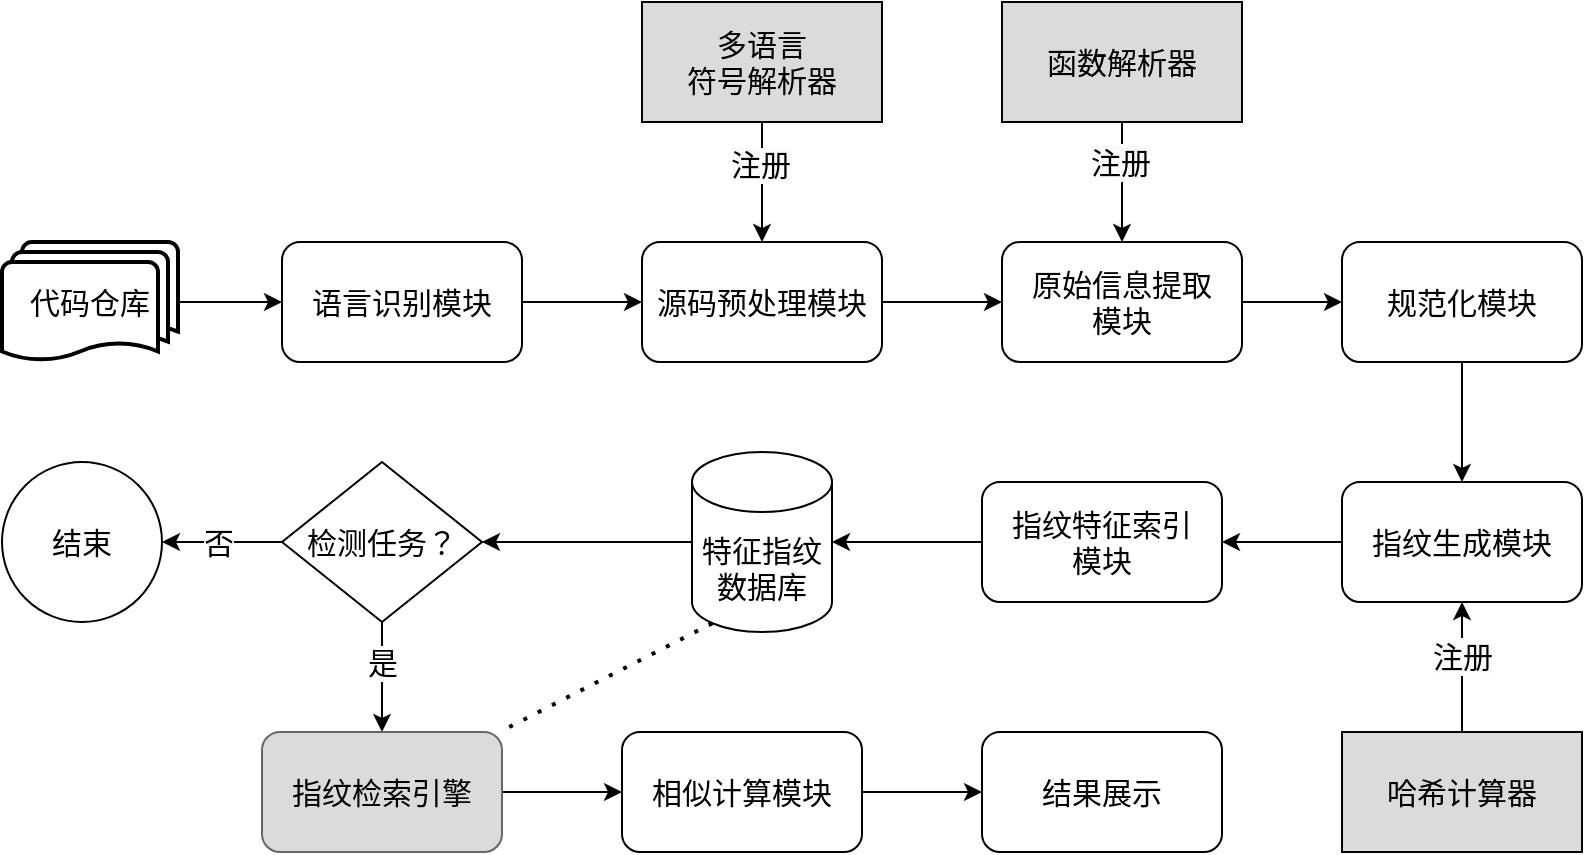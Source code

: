 <mxfile version="21.2.1" type="github">
  <diagram id="C5RBs43oDa-KdzZeNtuy" name="Page-1">
    <mxGraphModel dx="1745" dy="887" grid="1" gridSize="10" guides="1" tooltips="1" connect="1" arrows="1" fold="1" page="1" pageScale="1" pageWidth="827" pageHeight="1169" math="0" shadow="0">
      <root>
        <mxCell id="WIyWlLk6GJQsqaUBKTNV-0" />
        <mxCell id="WIyWlLk6GJQsqaUBKTNV-1" parent="WIyWlLk6GJQsqaUBKTNV-0" />
        <mxCell id="jyzZ4kDg1ZwlGxl__Olp-17" value="" style="edgeStyle=orthogonalEdgeStyle;rounded=0;orthogonalLoop=1;jettySize=auto;html=1;" parent="WIyWlLk6GJQsqaUBKTNV-1" source="jyzZ4kDg1ZwlGxl__Olp-4" target="jyzZ4kDg1ZwlGxl__Olp-6" edge="1">
          <mxGeometry relative="1" as="geometry" />
        </mxCell>
        <mxCell id="jyzZ4kDg1ZwlGxl__Olp-4" value="语言识别模块" style="rounded=1;whiteSpace=wrap;html=1;fontSize=15;" parent="WIyWlLk6GJQsqaUBKTNV-1" vertex="1">
          <mxGeometry x="130" y="270" width="120" height="60" as="geometry" />
        </mxCell>
        <mxCell id="jyzZ4kDg1ZwlGxl__Olp-9" value="" style="edgeStyle=orthogonalEdgeStyle;rounded=0;orthogonalLoop=1;jettySize=auto;html=1;" parent="WIyWlLk6GJQsqaUBKTNV-1" source="jyzZ4kDg1ZwlGxl__Olp-6" target="jyzZ4kDg1ZwlGxl__Olp-8" edge="1">
          <mxGeometry relative="1" as="geometry" />
        </mxCell>
        <mxCell id="jyzZ4kDg1ZwlGxl__Olp-6" value="源码预处理模块" style="rounded=1;whiteSpace=wrap;html=1;fontSize=15;" parent="WIyWlLk6GJQsqaUBKTNV-1" vertex="1">
          <mxGeometry x="310" y="270" width="120" height="60" as="geometry" />
        </mxCell>
        <mxCell id="POpgnarBCO6agSEM3lew-0" style="edgeStyle=orthogonalEdgeStyle;rounded=0;orthogonalLoop=1;jettySize=auto;html=1;" parent="WIyWlLk6GJQsqaUBKTNV-1" source="jyzZ4kDg1ZwlGxl__Olp-8" target="jyzZ4kDg1ZwlGxl__Olp-12" edge="1">
          <mxGeometry relative="1" as="geometry" />
        </mxCell>
        <mxCell id="jyzZ4kDg1ZwlGxl__Olp-8" value="原始信息提取&lt;br&gt;模块" style="rounded=1;whiteSpace=wrap;html=1;fontSize=15;" parent="WIyWlLk6GJQsqaUBKTNV-1" vertex="1">
          <mxGeometry x="490" y="270" width="120" height="60" as="geometry" />
        </mxCell>
        <mxCell id="jyzZ4kDg1ZwlGxl__Olp-24" value="" style="edgeStyle=orthogonalEdgeStyle;rounded=0;orthogonalLoop=1;jettySize=auto;html=1;" parent="WIyWlLk6GJQsqaUBKTNV-1" source="jyzZ4kDg1ZwlGxl__Olp-12" target="jyzZ4kDg1ZwlGxl__Olp-22" edge="1">
          <mxGeometry relative="1" as="geometry" />
        </mxCell>
        <mxCell id="jyzZ4kDg1ZwlGxl__Olp-12" value="规范化模块" style="rounded=1;whiteSpace=wrap;html=1;fontSize=15;" parent="WIyWlLk6GJQsqaUBKTNV-1" vertex="1">
          <mxGeometry x="660" y="270" width="120" height="60" as="geometry" />
        </mxCell>
        <mxCell id="POpgnarBCO6agSEM3lew-6" style="edgeStyle=orthogonalEdgeStyle;rounded=0;orthogonalLoop=1;jettySize=auto;html=1;" parent="WIyWlLk6GJQsqaUBKTNV-1" source="jyzZ4kDg1ZwlGxl__Olp-22" target="jyzZ4kDg1ZwlGxl__Olp-25" edge="1">
          <mxGeometry relative="1" as="geometry" />
        </mxCell>
        <mxCell id="jyzZ4kDg1ZwlGxl__Olp-22" value="指纹生成模块" style="rounded=1;whiteSpace=wrap;html=1;fontSize=15;" parent="WIyWlLk6GJQsqaUBKTNV-1" vertex="1">
          <mxGeometry x="660" y="390" width="120" height="60" as="geometry" />
        </mxCell>
        <mxCell id="jyzZ4kDg1ZwlGxl__Olp-31" value="" style="edgeStyle=orthogonalEdgeStyle;rounded=0;orthogonalLoop=1;jettySize=auto;html=1;" parent="WIyWlLk6GJQsqaUBKTNV-1" source="jyzZ4kDg1ZwlGxl__Olp-25" target="jyzZ4kDg1ZwlGxl__Olp-30" edge="1">
          <mxGeometry relative="1" as="geometry" />
        </mxCell>
        <mxCell id="jyzZ4kDg1ZwlGxl__Olp-25" value="&lt;font style=&quot;font-size: 15px;&quot;&gt;指纹特征索引&lt;br&gt;模块&lt;/font&gt;" style="rounded=1;whiteSpace=wrap;html=1;fontSize=14;" parent="WIyWlLk6GJQsqaUBKTNV-1" vertex="1">
          <mxGeometry x="480" y="390" width="120" height="60" as="geometry" />
        </mxCell>
        <mxCell id="jyzZ4kDg1ZwlGxl__Olp-33" value="" style="edgeStyle=orthogonalEdgeStyle;rounded=0;orthogonalLoop=1;jettySize=auto;html=1;" parent="WIyWlLk6GJQsqaUBKTNV-1" source="jyzZ4kDg1ZwlGxl__Olp-30" target="jyzZ4kDg1ZwlGxl__Olp-32" edge="1">
          <mxGeometry relative="1" as="geometry" />
        </mxCell>
        <mxCell id="jyzZ4kDg1ZwlGxl__Olp-30" value="特征指纹数据库" style="shape=cylinder3;whiteSpace=wrap;html=1;boundedLbl=1;backgroundOutline=1;size=15;fontSize=15;" parent="WIyWlLk6GJQsqaUBKTNV-1" vertex="1">
          <mxGeometry x="335" y="375" width="70" height="90" as="geometry" />
        </mxCell>
        <mxCell id="jyzZ4kDg1ZwlGxl__Olp-35" value="" style="edgeStyle=orthogonalEdgeStyle;rounded=0;orthogonalLoop=1;jettySize=auto;html=1;" parent="WIyWlLk6GJQsqaUBKTNV-1" source="jyzZ4kDg1ZwlGxl__Olp-32" target="jyzZ4kDg1ZwlGxl__Olp-34" edge="1">
          <mxGeometry relative="1" as="geometry" />
        </mxCell>
        <mxCell id="jyzZ4kDg1ZwlGxl__Olp-36" value="否" style="edgeLabel;html=1;align=center;verticalAlign=middle;resizable=0;points=[];fontSize=15;" parent="jyzZ4kDg1ZwlGxl__Olp-35" vertex="1" connectable="0">
          <mxGeometry x="0.086" relative="1" as="geometry">
            <mxPoint as="offset" />
          </mxGeometry>
        </mxCell>
        <mxCell id="jyzZ4kDg1ZwlGxl__Olp-38" value="" style="edgeStyle=orthogonalEdgeStyle;rounded=0;orthogonalLoop=1;jettySize=auto;html=1;" parent="WIyWlLk6GJQsqaUBKTNV-1" source="jyzZ4kDg1ZwlGxl__Olp-32" target="jyzZ4kDg1ZwlGxl__Olp-37" edge="1">
          <mxGeometry relative="1" as="geometry" />
        </mxCell>
        <mxCell id="jyzZ4kDg1ZwlGxl__Olp-39" value="是" style="edgeLabel;html=1;align=center;verticalAlign=middle;resizable=0;points=[];fontSize=15;" parent="jyzZ4kDg1ZwlGxl__Olp-38" vertex="1" connectable="0">
          <mxGeometry x="-0.3" relative="1" as="geometry">
            <mxPoint as="offset" />
          </mxGeometry>
        </mxCell>
        <mxCell id="jyzZ4kDg1ZwlGxl__Olp-32" value="检测任务？" style="rhombus;whiteSpace=wrap;html=1;fontSize=15;" parent="WIyWlLk6GJQsqaUBKTNV-1" vertex="1">
          <mxGeometry x="130" y="380" width="100" height="80" as="geometry" />
        </mxCell>
        <mxCell id="jyzZ4kDg1ZwlGxl__Olp-34" value="结束" style="ellipse;whiteSpace=wrap;html=1;aspect=fixed;fontSize=15;" parent="WIyWlLk6GJQsqaUBKTNV-1" vertex="1">
          <mxGeometry x="-10" y="380" width="80" height="80" as="geometry" />
        </mxCell>
        <mxCell id="jyzZ4kDg1ZwlGxl__Olp-57" value="" style="edgeStyle=none;rounded=0;orthogonalLoop=1;jettySize=auto;html=1;" parent="WIyWlLk6GJQsqaUBKTNV-1" source="jyzZ4kDg1ZwlGxl__Olp-37" target="jyzZ4kDg1ZwlGxl__Olp-40" edge="1">
          <mxGeometry relative="1" as="geometry" />
        </mxCell>
        <mxCell id="jyzZ4kDg1ZwlGxl__Olp-37" value="指纹检索引擎" style="rounded=1;whiteSpace=wrap;html=1;fillColor=#DBDBDB;strokeColor=#666666;gradientColor=none;fontSize=15;" parent="WIyWlLk6GJQsqaUBKTNV-1" vertex="1">
          <mxGeometry x="120" y="515" width="120" height="60" as="geometry" />
        </mxCell>
        <mxCell id="jyzZ4kDg1ZwlGxl__Olp-61" value="" style="edgeStyle=none;rounded=0;orthogonalLoop=1;jettySize=auto;html=1;" parent="WIyWlLk6GJQsqaUBKTNV-1" source="jyzZ4kDg1ZwlGxl__Olp-40" target="jyzZ4kDg1ZwlGxl__Olp-60" edge="1">
          <mxGeometry relative="1" as="geometry" />
        </mxCell>
        <mxCell id="jyzZ4kDg1ZwlGxl__Olp-40" value="相似计算模块" style="rounded=1;whiteSpace=wrap;html=1;fontSize=15;" parent="WIyWlLk6GJQsqaUBKTNV-1" vertex="1">
          <mxGeometry x="300" y="515" width="120" height="60" as="geometry" />
        </mxCell>
        <mxCell id="jyzZ4kDg1ZwlGxl__Olp-41" value="" style="endArrow=none;dashed=1;html=1;dashPattern=1 3;strokeWidth=2;rounded=0;exitX=0.145;exitY=1;exitDx=0;exitDy=-4.35;exitPerimeter=0;" parent="WIyWlLk6GJQsqaUBKTNV-1" source="jyzZ4kDg1ZwlGxl__Olp-30" target="jyzZ4kDg1ZwlGxl__Olp-37" edge="1">
          <mxGeometry width="50" height="50" relative="1" as="geometry">
            <mxPoint x="420" y="440" as="sourcePoint" />
            <mxPoint x="470" y="390" as="targetPoint" />
          </mxGeometry>
        </mxCell>
        <mxCell id="jyzZ4kDg1ZwlGxl__Olp-50" value="" style="edgeStyle=none;rounded=0;orthogonalLoop=1;jettySize=auto;html=1;" parent="WIyWlLk6GJQsqaUBKTNV-1" source="jyzZ4kDg1ZwlGxl__Olp-49" target="jyzZ4kDg1ZwlGxl__Olp-6" edge="1">
          <mxGeometry relative="1" as="geometry" />
        </mxCell>
        <mxCell id="OAWIFn0U_RYJsTswj_zg-0" value="&lt;span style=&quot;font-size: 15px; background-color: rgb(251, 251, 251);&quot;&gt;注册&lt;/span&gt;" style="edgeLabel;html=1;align=center;verticalAlign=middle;resizable=0;points=[];fontSize=15;" parent="jyzZ4kDg1ZwlGxl__Olp-50" vertex="1" connectable="0">
          <mxGeometry x="-0.3" y="-1" relative="1" as="geometry">
            <mxPoint as="offset" />
          </mxGeometry>
        </mxCell>
        <mxCell id="jyzZ4kDg1ZwlGxl__Olp-49" value="&lt;font style=&quot;font-size: 15px;&quot;&gt;多语言&lt;br&gt;符号解析器&lt;br&gt;&lt;/font&gt;" style="rounded=0;whiteSpace=wrap;html=1;fillColor=#DBDBDB;" parent="WIyWlLk6GJQsqaUBKTNV-1" vertex="1">
          <mxGeometry x="310" y="150" width="120" height="60" as="geometry" />
        </mxCell>
        <mxCell id="jyzZ4kDg1ZwlGxl__Olp-52" value="" style="edgeStyle=none;rounded=0;orthogonalLoop=1;jettySize=auto;html=1;" parent="WIyWlLk6GJQsqaUBKTNV-1" source="jyzZ4kDg1ZwlGxl__Olp-51" target="jyzZ4kDg1ZwlGxl__Olp-8" edge="1">
          <mxGeometry relative="1" as="geometry" />
        </mxCell>
        <mxCell id="OAWIFn0U_RYJsTswj_zg-1" value="&lt;span style=&quot;background-color: rgb(251, 251, 251);&quot;&gt;&lt;font style=&quot;font-size: 15px;&quot;&gt;注册&lt;/font&gt;&lt;/span&gt;" style="edgeLabel;html=1;align=center;verticalAlign=middle;resizable=0;points=[];fontSize=16;" parent="jyzZ4kDg1ZwlGxl__Olp-52" vertex="1" connectable="0">
          <mxGeometry x="-0.35" y="-1" relative="1" as="geometry">
            <mxPoint as="offset" />
          </mxGeometry>
        </mxCell>
        <mxCell id="jyzZ4kDg1ZwlGxl__Olp-51" value="函数解析器" style="rounded=0;whiteSpace=wrap;html=1;fillColor=#DBDBDB;fontSize=15;" parent="WIyWlLk6GJQsqaUBKTNV-1" vertex="1">
          <mxGeometry x="490" y="150" width="120" height="60" as="geometry" />
        </mxCell>
        <mxCell id="jyzZ4kDg1ZwlGxl__Olp-54" value="" style="edgeStyle=none;rounded=0;orthogonalLoop=1;jettySize=auto;html=1;" parent="WIyWlLk6GJQsqaUBKTNV-1" source="jyzZ4kDg1ZwlGxl__Olp-53" target="jyzZ4kDg1ZwlGxl__Olp-22" edge="1">
          <mxGeometry relative="1" as="geometry" />
        </mxCell>
        <mxCell id="OAWIFn0U_RYJsTswj_zg-2" value="&lt;span style=&quot;background-color: rgb(251, 251, 251);&quot;&gt;&lt;font style=&quot;font-size: 15px;&quot;&gt;注册&lt;/font&gt;&lt;/span&gt;" style="edgeLabel;html=1;align=center;verticalAlign=middle;resizable=0;points=[];fontSize=16;" parent="jyzZ4kDg1ZwlGxl__Olp-54" vertex="1" connectable="0">
          <mxGeometry x="0.2" y="-1" relative="1" as="geometry">
            <mxPoint x="-1" y="1" as="offset" />
          </mxGeometry>
        </mxCell>
        <mxCell id="jyzZ4kDg1ZwlGxl__Olp-53" value="哈希计算器" style="rounded=0;whiteSpace=wrap;html=1;fillColor=#DBDBDB;fontSize=15;" parent="WIyWlLk6GJQsqaUBKTNV-1" vertex="1">
          <mxGeometry x="660" y="515" width="120" height="60" as="geometry" />
        </mxCell>
        <mxCell id="jyzZ4kDg1ZwlGxl__Olp-60" value="结果展示" style="rounded=1;whiteSpace=wrap;html=1;fontSize=15;" parent="WIyWlLk6GJQsqaUBKTNV-1" vertex="1">
          <mxGeometry x="480" y="515" width="120" height="60" as="geometry" />
        </mxCell>
        <mxCell id="zDNLwzV3y-9Us6gca69P-1" style="edgeStyle=orthogonalEdgeStyle;rounded=0;orthogonalLoop=1;jettySize=auto;html=1;entryX=0;entryY=0.5;entryDx=0;entryDy=0;" parent="WIyWlLk6GJQsqaUBKTNV-1" source="zDNLwzV3y-9Us6gca69P-0" target="jyzZ4kDg1ZwlGxl__Olp-4" edge="1">
          <mxGeometry relative="1" as="geometry" />
        </mxCell>
        <mxCell id="zDNLwzV3y-9Us6gca69P-0" value="代码仓库" style="strokeWidth=2;html=1;shape=mxgraph.flowchart.multi-document;whiteSpace=wrap;fontSize=15;" parent="WIyWlLk6GJQsqaUBKTNV-1" vertex="1">
          <mxGeometry x="-10" y="270" width="88" height="60" as="geometry" />
        </mxCell>
      </root>
    </mxGraphModel>
  </diagram>
</mxfile>
